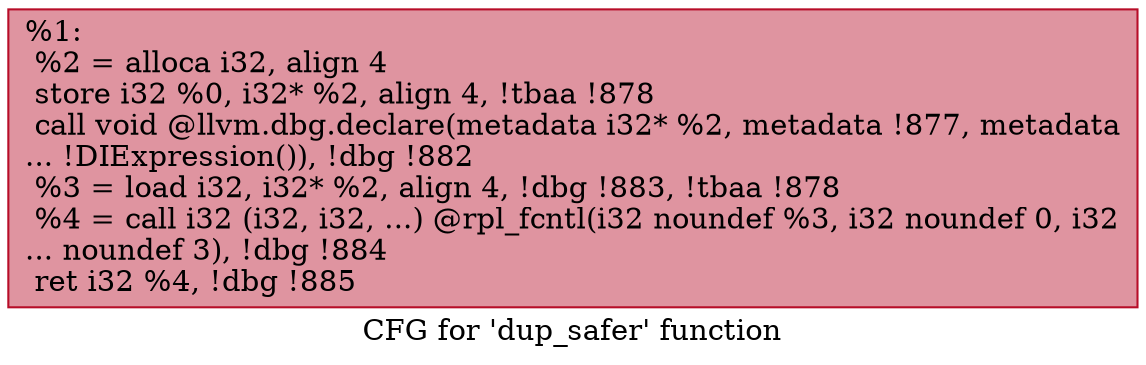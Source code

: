 digraph "CFG for 'dup_safer' function" {
	label="CFG for 'dup_safer' function";

	Node0x146f930 [shape=record,color="#b70d28ff", style=filled, fillcolor="#b70d2870",label="{%1:\l  %2 = alloca i32, align 4\l  store i32 %0, i32* %2, align 4, !tbaa !878\l  call void @llvm.dbg.declare(metadata i32* %2, metadata !877, metadata\l... !DIExpression()), !dbg !882\l  %3 = load i32, i32* %2, align 4, !dbg !883, !tbaa !878\l  %4 = call i32 (i32, i32, ...) @rpl_fcntl(i32 noundef %3, i32 noundef 0, i32\l... noundef 3), !dbg !884\l  ret i32 %4, !dbg !885\l}"];
}
